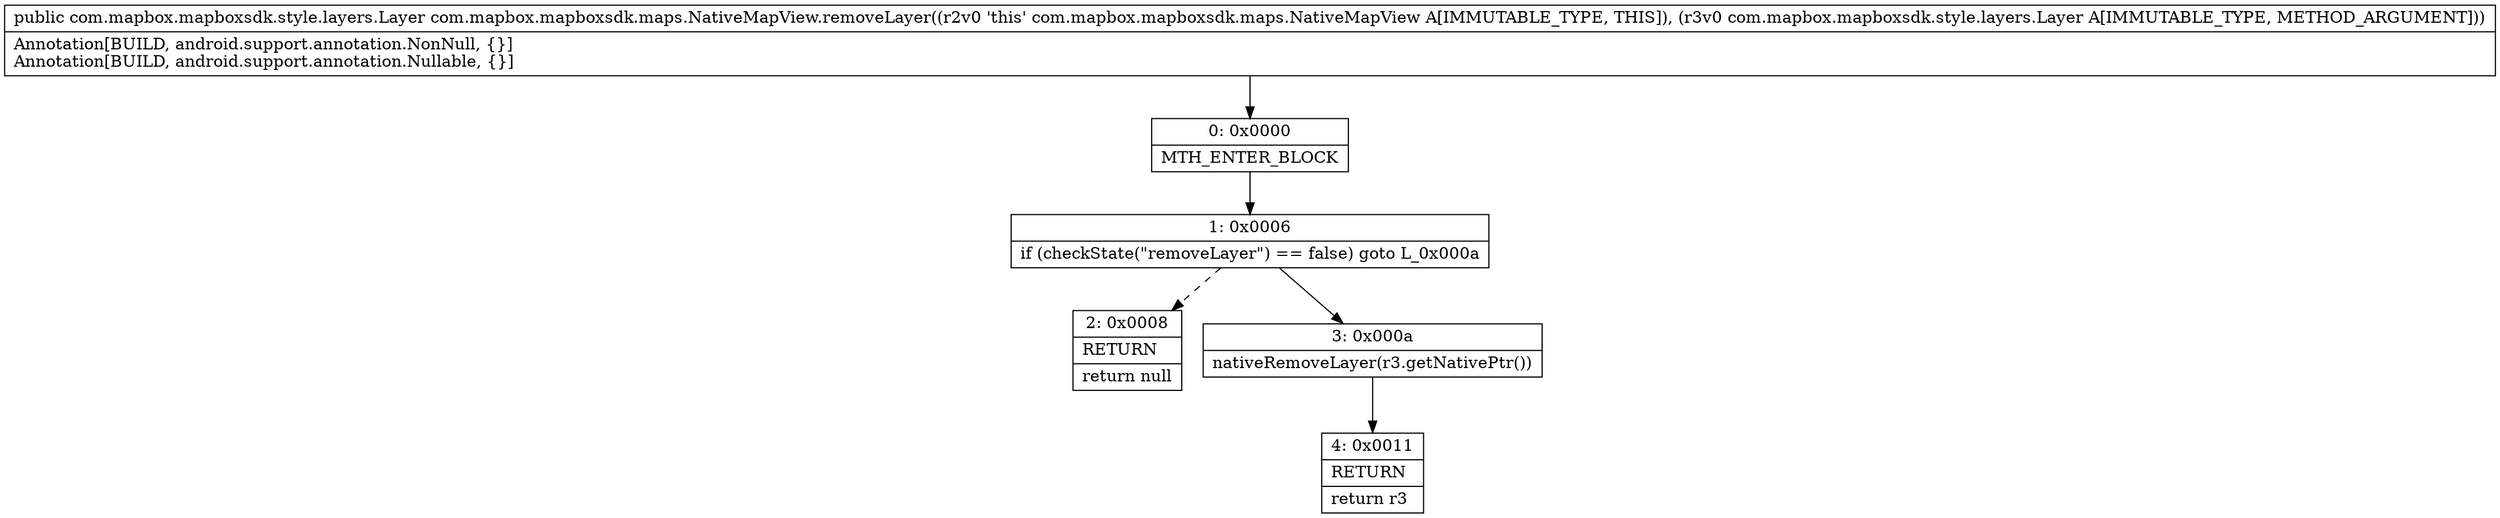 digraph "CFG forcom.mapbox.mapboxsdk.maps.NativeMapView.removeLayer(Lcom\/mapbox\/mapboxsdk\/style\/layers\/Layer;)Lcom\/mapbox\/mapboxsdk\/style\/layers\/Layer;" {
Node_0 [shape=record,label="{0\:\ 0x0000|MTH_ENTER_BLOCK\l}"];
Node_1 [shape=record,label="{1\:\ 0x0006|if (checkState(\"removeLayer\") == false) goto L_0x000a\l}"];
Node_2 [shape=record,label="{2\:\ 0x0008|RETURN\l|return null\l}"];
Node_3 [shape=record,label="{3\:\ 0x000a|nativeRemoveLayer(r3.getNativePtr())\l}"];
Node_4 [shape=record,label="{4\:\ 0x0011|RETURN\l|return r3\l}"];
MethodNode[shape=record,label="{public com.mapbox.mapboxsdk.style.layers.Layer com.mapbox.mapboxsdk.maps.NativeMapView.removeLayer((r2v0 'this' com.mapbox.mapboxsdk.maps.NativeMapView A[IMMUTABLE_TYPE, THIS]), (r3v0 com.mapbox.mapboxsdk.style.layers.Layer A[IMMUTABLE_TYPE, METHOD_ARGUMENT]))  | Annotation[BUILD, android.support.annotation.NonNull, \{\}]\lAnnotation[BUILD, android.support.annotation.Nullable, \{\}]\l}"];
MethodNode -> Node_0;
Node_0 -> Node_1;
Node_1 -> Node_2[style=dashed];
Node_1 -> Node_3;
Node_3 -> Node_4;
}

